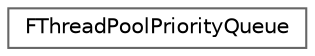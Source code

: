 digraph "Graphical Class Hierarchy"
{
 // INTERACTIVE_SVG=YES
 // LATEX_PDF_SIZE
  bgcolor="transparent";
  edge [fontname=Helvetica,fontsize=10,labelfontname=Helvetica,labelfontsize=10];
  node [fontname=Helvetica,fontsize=10,shape=box,height=0.2,width=0.4];
  rankdir="LR";
  Node0 [id="Node000000",label="FThreadPoolPriorityQueue",height=0.2,width=0.4,color="grey40", fillcolor="white", style="filled",URL="$da/df1/classFThreadPoolPriorityQueue.html",tooltip="Priority Queue tailored for FQueuedThreadPool implementation."];
}
